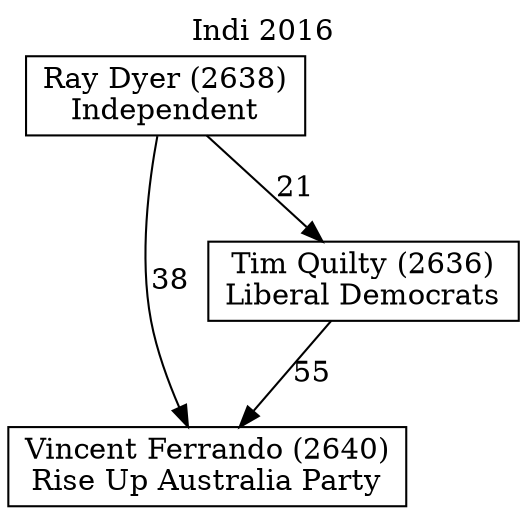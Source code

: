 // House preference flow
digraph "Vincent Ferrando (2640)_Indi_2016" {
	graph [label="Indi 2016" labelloc=t mclimit=10]
	node [shape=box]
	"Vincent Ferrando (2640)" [label="Vincent Ferrando (2640)
Rise Up Australia Party"]
	"Tim Quilty (2636)" [label="Tim Quilty (2636)
Liberal Democrats"]
	"Ray Dyer (2638)" [label="Ray Dyer (2638)
Independent"]
	"Tim Quilty (2636)" -> "Vincent Ferrando (2640)" [label=55]
	"Ray Dyer (2638)" -> "Tim Quilty (2636)" [label=21]
	"Ray Dyer (2638)" -> "Vincent Ferrando (2640)" [label=38]
}

